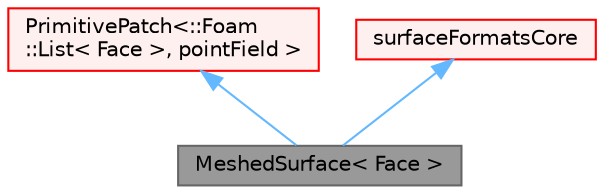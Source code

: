 digraph "MeshedSurface&lt; Face &gt;"
{
 // LATEX_PDF_SIZE
  bgcolor="transparent";
  edge [fontname=Helvetica,fontsize=10,labelfontname=Helvetica,labelfontsize=10];
  node [fontname=Helvetica,fontsize=10,shape=box,height=0.2,width=0.4];
  Node1 [id="Node000001",label="MeshedSurface\< Face \>",height=0.2,width=0.4,color="gray40", fillcolor="grey60", style="filled", fontcolor="black",tooltip="A surface geometry mesh with zone information, not to be confused with the similarly named surfaceMes..."];
  Node2 -> Node1 [id="edge1_Node000001_Node000002",dir="back",color="steelblue1",style="solid",tooltip=" "];
  Node2 [id="Node000002",label="PrimitivePatch\<::Foam\l::List\< Face \>, pointField \>",height=0.2,width=0.4,color="red", fillcolor="#FFF0F0", style="filled",URL="$classFoam_1_1PrimitivePatch.html",tooltip=" "];
  Node10 -> Node1 [id="edge2_Node000001_Node000010",dir="back",color="steelblue1",style="solid",tooltip=" "];
  Node10 [id="Node000010",label="surfaceFormatsCore",height=0.2,width=0.4,color="red", fillcolor="#FFF0F0", style="filled",URL="$classFoam_1_1fileFormats_1_1surfaceFormatsCore.html",tooltip="A collection of helper functions for reading/writing surface formats."];
}
